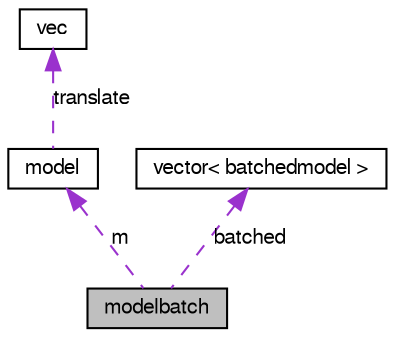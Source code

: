 digraph G
{
  edge [fontname="FreeSans",fontsize="10",labelfontname="FreeSans",labelfontsize="10"];
  node [fontname="FreeSans",fontsize="10",shape=record];
  Node1 [label="modelbatch",height=0.2,width=0.4,color="black", fillcolor="grey75", style="filled" fontcolor="black"];
  Node2 -> Node1 [dir=back,color="darkorchid3",fontsize="10",style="dashed",label="m",fontname="FreeSans"];
  Node2 [label="model",height=0.2,width=0.4,color="black", fillcolor="white", style="filled",URL="$structmodel.html"];
  Node3 -> Node2 [dir=back,color="darkorchid3",fontsize="10",style="dashed",label="translate",fontname="FreeSans"];
  Node3 [label="vec",height=0.2,width=0.4,color="black", fillcolor="white", style="filled",URL="$structvec.html"];
  Node4 -> Node1 [dir=back,color="darkorchid3",fontsize="10",style="dashed",label="batched",fontname="FreeSans"];
  Node4 [label="vector\< batchedmodel \>",height=0.2,width=0.4,color="black", fillcolor="white", style="filled",URL="$structvector.html"];
}
